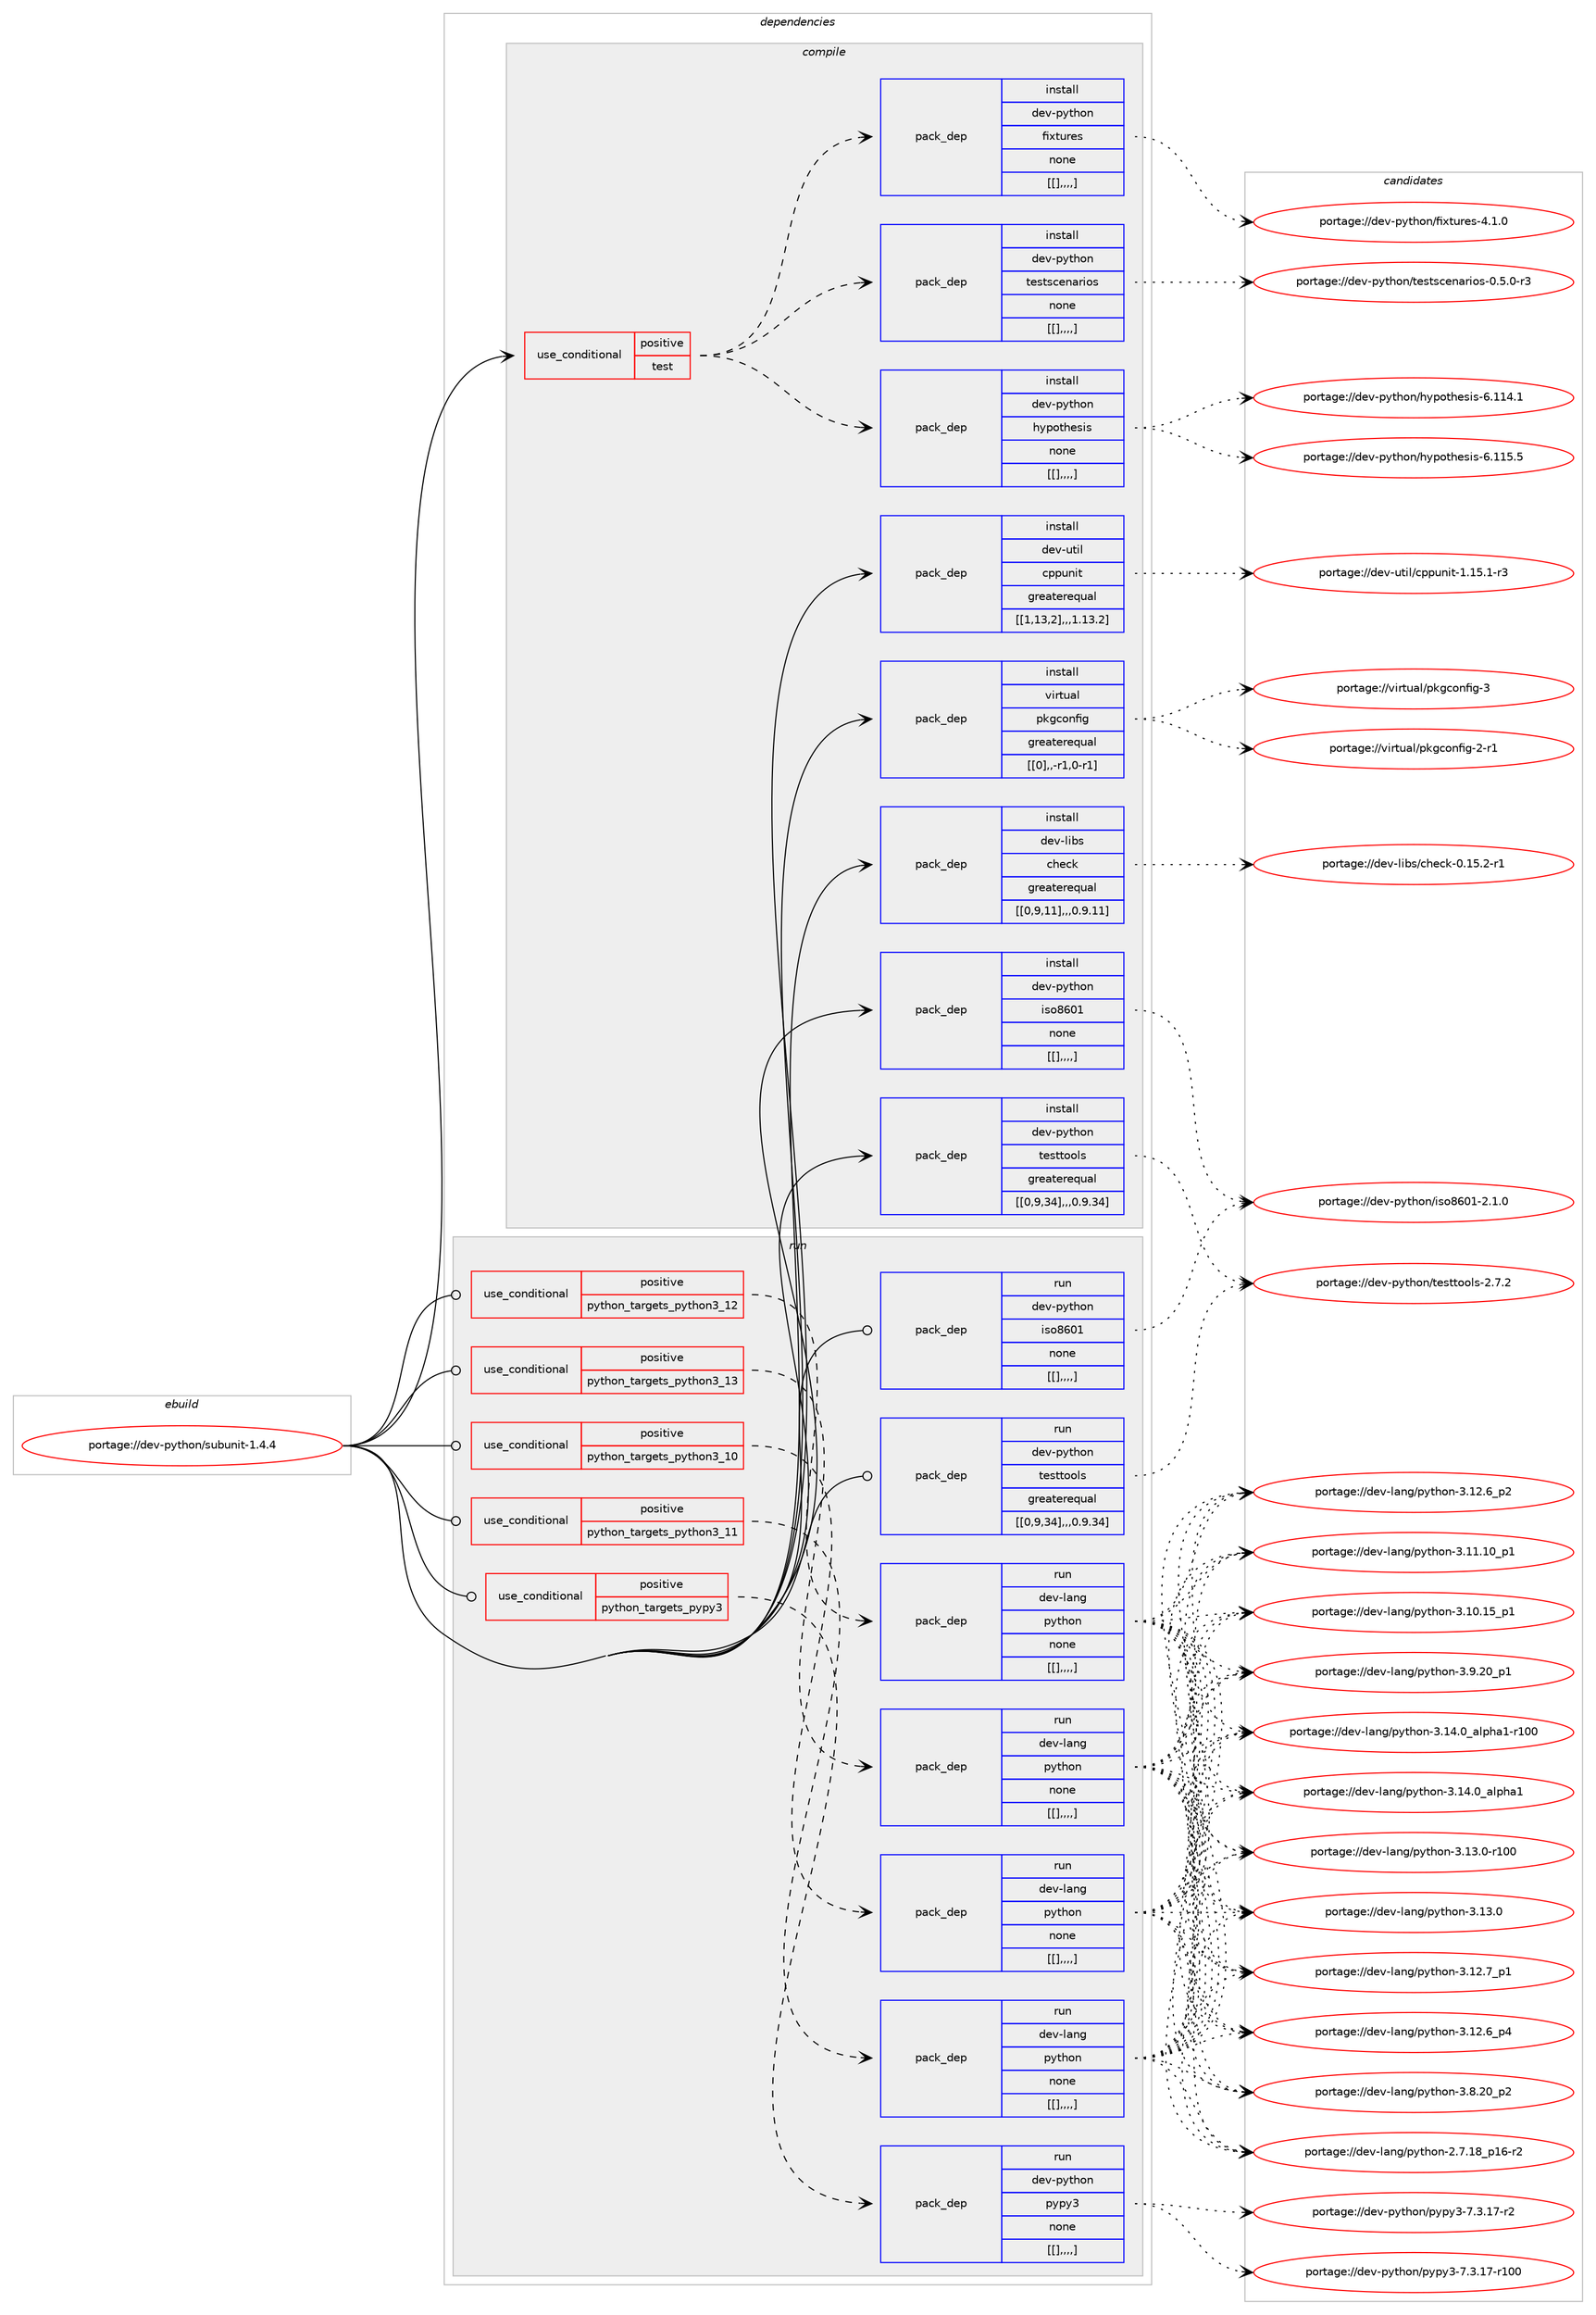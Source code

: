 digraph prolog {

# *************
# Graph options
# *************

newrank=true;
concentrate=true;
compound=true;
graph [rankdir=LR,fontname=Helvetica,fontsize=10,ranksep=1.5];#, ranksep=2.5, nodesep=0.2];
edge  [arrowhead=vee];
node  [fontname=Helvetica,fontsize=10];

# **********
# The ebuild
# **********

subgraph cluster_leftcol {
color=gray;
label=<<i>ebuild</i>>;
id [label="portage://dev-python/subunit-1.4.4", color=red, width=4, href="../dev-python/subunit-1.4.4.svg"];
}

# ****************
# The dependencies
# ****************

subgraph cluster_midcol {
color=gray;
label=<<i>dependencies</i>>;
subgraph cluster_compile {
fillcolor="#eeeeee";
style=filled;
label=<<i>compile</i>>;
subgraph cond43064 {
dependency171963 [label=<<TABLE BORDER="0" CELLBORDER="1" CELLSPACING="0" CELLPADDING="4"><TR><TD ROWSPAN="3" CELLPADDING="10">use_conditional</TD></TR><TR><TD>positive</TD></TR><TR><TD>test</TD></TR></TABLE>>, shape=none, color=red];
subgraph pack127568 {
dependency171970 [label=<<TABLE BORDER="0" CELLBORDER="1" CELLSPACING="0" CELLPADDING="4" WIDTH="220"><TR><TD ROWSPAN="6" CELLPADDING="30">pack_dep</TD></TR><TR><TD WIDTH="110">install</TD></TR><TR><TD>dev-python</TD></TR><TR><TD>fixtures</TD></TR><TR><TD>none</TD></TR><TR><TD>[[],,,,]</TD></TR></TABLE>>, shape=none, color=blue];
}
dependency171963:e -> dependency171970:w [weight=20,style="dashed",arrowhead="vee"];
subgraph pack127585 {
dependency172007 [label=<<TABLE BORDER="0" CELLBORDER="1" CELLSPACING="0" CELLPADDING="4" WIDTH="220"><TR><TD ROWSPAN="6" CELLPADDING="30">pack_dep</TD></TR><TR><TD WIDTH="110">install</TD></TR><TR><TD>dev-python</TD></TR><TR><TD>hypothesis</TD></TR><TR><TD>none</TD></TR><TR><TD>[[],,,,]</TD></TR></TABLE>>, shape=none, color=blue];
}
dependency171963:e -> dependency172007:w [weight=20,style="dashed",arrowhead="vee"];
subgraph pack127668 {
dependency172115 [label=<<TABLE BORDER="0" CELLBORDER="1" CELLSPACING="0" CELLPADDING="4" WIDTH="220"><TR><TD ROWSPAN="6" CELLPADDING="30">pack_dep</TD></TR><TR><TD WIDTH="110">install</TD></TR><TR><TD>dev-python</TD></TR><TR><TD>testscenarios</TD></TR><TR><TD>none</TD></TR><TR><TD>[[],,,,]</TD></TR></TABLE>>, shape=none, color=blue];
}
dependency171963:e -> dependency172115:w [weight=20,style="dashed",arrowhead="vee"];
}
id:e -> dependency171963:w [weight=20,style="solid",arrowhead="vee"];
subgraph pack127669 {
dependency172121 [label=<<TABLE BORDER="0" CELLBORDER="1" CELLSPACING="0" CELLPADDING="4" WIDTH="220"><TR><TD ROWSPAN="6" CELLPADDING="30">pack_dep</TD></TR><TR><TD WIDTH="110">install</TD></TR><TR><TD>dev-libs</TD></TR><TR><TD>check</TD></TR><TR><TD>greaterequal</TD></TR><TR><TD>[[0,9,11],,,0.9.11]</TD></TR></TABLE>>, shape=none, color=blue];
}
id:e -> dependency172121:w [weight=20,style="solid",arrowhead="vee"];
subgraph pack127674 {
dependency172149 [label=<<TABLE BORDER="0" CELLBORDER="1" CELLSPACING="0" CELLPADDING="4" WIDTH="220"><TR><TD ROWSPAN="6" CELLPADDING="30">pack_dep</TD></TR><TR><TD WIDTH="110">install</TD></TR><TR><TD>dev-python</TD></TR><TR><TD>iso8601</TD></TR><TR><TD>none</TD></TR><TR><TD>[[],,,,]</TD></TR></TABLE>>, shape=none, color=blue];
}
id:e -> dependency172149:w [weight=20,style="solid",arrowhead="vee"];
subgraph pack127710 {
dependency172189 [label=<<TABLE BORDER="0" CELLBORDER="1" CELLSPACING="0" CELLPADDING="4" WIDTH="220"><TR><TD ROWSPAN="6" CELLPADDING="30">pack_dep</TD></TR><TR><TD WIDTH="110">install</TD></TR><TR><TD>dev-python</TD></TR><TR><TD>testtools</TD></TR><TR><TD>greaterequal</TD></TR><TR><TD>[[0,9,34],,,0.9.34]</TD></TR></TABLE>>, shape=none, color=blue];
}
id:e -> dependency172189:w [weight=20,style="solid",arrowhead="vee"];
subgraph pack127724 {
dependency172207 [label=<<TABLE BORDER="0" CELLBORDER="1" CELLSPACING="0" CELLPADDING="4" WIDTH="220"><TR><TD ROWSPAN="6" CELLPADDING="30">pack_dep</TD></TR><TR><TD WIDTH="110">install</TD></TR><TR><TD>dev-util</TD></TR><TR><TD>cppunit</TD></TR><TR><TD>greaterequal</TD></TR><TR><TD>[[1,13,2],,,1.13.2]</TD></TR></TABLE>>, shape=none, color=blue];
}
id:e -> dependency172207:w [weight=20,style="solid",arrowhead="vee"];
subgraph pack127762 {
dependency172329 [label=<<TABLE BORDER="0" CELLBORDER="1" CELLSPACING="0" CELLPADDING="4" WIDTH="220"><TR><TD ROWSPAN="6" CELLPADDING="30">pack_dep</TD></TR><TR><TD WIDTH="110">install</TD></TR><TR><TD>virtual</TD></TR><TR><TD>pkgconfig</TD></TR><TR><TD>greaterequal</TD></TR><TR><TD>[[0],,-r1,0-r1]</TD></TR></TABLE>>, shape=none, color=blue];
}
id:e -> dependency172329:w [weight=20,style="solid",arrowhead="vee"];
}
subgraph cluster_compileandrun {
fillcolor="#eeeeee";
style=filled;
label=<<i>compile and run</i>>;
}
subgraph cluster_run {
fillcolor="#eeeeee";
style=filled;
label=<<i>run</i>>;
subgraph cond43189 {
dependency172352 [label=<<TABLE BORDER="0" CELLBORDER="1" CELLSPACING="0" CELLPADDING="4"><TR><TD ROWSPAN="3" CELLPADDING="10">use_conditional</TD></TR><TR><TD>positive</TD></TR><TR><TD>python_targets_pypy3</TD></TR></TABLE>>, shape=none, color=red];
subgraph pack127824 {
dependency172356 [label=<<TABLE BORDER="0" CELLBORDER="1" CELLSPACING="0" CELLPADDING="4" WIDTH="220"><TR><TD ROWSPAN="6" CELLPADDING="30">pack_dep</TD></TR><TR><TD WIDTH="110">run</TD></TR><TR><TD>dev-python</TD></TR><TR><TD>pypy3</TD></TR><TR><TD>none</TD></TR><TR><TD>[[],,,,]</TD></TR></TABLE>>, shape=none, color=blue];
}
dependency172352:e -> dependency172356:w [weight=20,style="dashed",arrowhead="vee"];
}
id:e -> dependency172352:w [weight=20,style="solid",arrowhead="odot"];
subgraph cond43207 {
dependency172397 [label=<<TABLE BORDER="0" CELLBORDER="1" CELLSPACING="0" CELLPADDING="4"><TR><TD ROWSPAN="3" CELLPADDING="10">use_conditional</TD></TR><TR><TD>positive</TD></TR><TR><TD>python_targets_python3_10</TD></TR></TABLE>>, shape=none, color=red];
subgraph pack127859 {
dependency172432 [label=<<TABLE BORDER="0" CELLBORDER="1" CELLSPACING="0" CELLPADDING="4" WIDTH="220"><TR><TD ROWSPAN="6" CELLPADDING="30">pack_dep</TD></TR><TR><TD WIDTH="110">run</TD></TR><TR><TD>dev-lang</TD></TR><TR><TD>python</TD></TR><TR><TD>none</TD></TR><TR><TD>[[],,,,]</TD></TR></TABLE>>, shape=none, color=blue];
}
dependency172397:e -> dependency172432:w [weight=20,style="dashed",arrowhead="vee"];
}
id:e -> dependency172397:w [weight=20,style="solid",arrowhead="odot"];
subgraph cond43225 {
dependency172469 [label=<<TABLE BORDER="0" CELLBORDER="1" CELLSPACING="0" CELLPADDING="4"><TR><TD ROWSPAN="3" CELLPADDING="10">use_conditional</TD></TR><TR><TD>positive</TD></TR><TR><TD>python_targets_python3_11</TD></TR></TABLE>>, shape=none, color=red];
subgraph pack127917 {
dependency172524 [label=<<TABLE BORDER="0" CELLBORDER="1" CELLSPACING="0" CELLPADDING="4" WIDTH="220"><TR><TD ROWSPAN="6" CELLPADDING="30">pack_dep</TD></TR><TR><TD WIDTH="110">run</TD></TR><TR><TD>dev-lang</TD></TR><TR><TD>python</TD></TR><TR><TD>none</TD></TR><TR><TD>[[],,,,]</TD></TR></TABLE>>, shape=none, color=blue];
}
dependency172469:e -> dependency172524:w [weight=20,style="dashed",arrowhead="vee"];
}
id:e -> dependency172469:w [weight=20,style="solid",arrowhead="odot"];
subgraph cond43261 {
dependency172600 [label=<<TABLE BORDER="0" CELLBORDER="1" CELLSPACING="0" CELLPADDING="4"><TR><TD ROWSPAN="3" CELLPADDING="10">use_conditional</TD></TR><TR><TD>positive</TD></TR><TR><TD>python_targets_python3_12</TD></TR></TABLE>>, shape=none, color=red];
subgraph pack127977 {
dependency172606 [label=<<TABLE BORDER="0" CELLBORDER="1" CELLSPACING="0" CELLPADDING="4" WIDTH="220"><TR><TD ROWSPAN="6" CELLPADDING="30">pack_dep</TD></TR><TR><TD WIDTH="110">run</TD></TR><TR><TD>dev-lang</TD></TR><TR><TD>python</TD></TR><TR><TD>none</TD></TR><TR><TD>[[],,,,]</TD></TR></TABLE>>, shape=none, color=blue];
}
dependency172600:e -> dependency172606:w [weight=20,style="dashed",arrowhead="vee"];
}
id:e -> dependency172600:w [weight=20,style="solid",arrowhead="odot"];
subgraph cond43297 {
dependency172661 [label=<<TABLE BORDER="0" CELLBORDER="1" CELLSPACING="0" CELLPADDING="4"><TR><TD ROWSPAN="3" CELLPADDING="10">use_conditional</TD></TR><TR><TD>positive</TD></TR><TR><TD>python_targets_python3_13</TD></TR></TABLE>>, shape=none, color=red];
subgraph pack128014 {
dependency172666 [label=<<TABLE BORDER="0" CELLBORDER="1" CELLSPACING="0" CELLPADDING="4" WIDTH="220"><TR><TD ROWSPAN="6" CELLPADDING="30">pack_dep</TD></TR><TR><TD WIDTH="110">run</TD></TR><TR><TD>dev-lang</TD></TR><TR><TD>python</TD></TR><TR><TD>none</TD></TR><TR><TD>[[],,,,]</TD></TR></TABLE>>, shape=none, color=blue];
}
dependency172661:e -> dependency172666:w [weight=20,style="dashed",arrowhead="vee"];
}
id:e -> dependency172661:w [weight=20,style="solid",arrowhead="odot"];
subgraph pack128020 {
dependency172701 [label=<<TABLE BORDER="0" CELLBORDER="1" CELLSPACING="0" CELLPADDING="4" WIDTH="220"><TR><TD ROWSPAN="6" CELLPADDING="30">pack_dep</TD></TR><TR><TD WIDTH="110">run</TD></TR><TR><TD>dev-python</TD></TR><TR><TD>iso8601</TD></TR><TR><TD>none</TD></TR><TR><TD>[[],,,,]</TD></TR></TABLE>>, shape=none, color=blue];
}
id:e -> dependency172701:w [weight=20,style="solid",arrowhead="odot"];
subgraph pack128043 {
dependency172730 [label=<<TABLE BORDER="0" CELLBORDER="1" CELLSPACING="0" CELLPADDING="4" WIDTH="220"><TR><TD ROWSPAN="6" CELLPADDING="30">pack_dep</TD></TR><TR><TD WIDTH="110">run</TD></TR><TR><TD>dev-python</TD></TR><TR><TD>testtools</TD></TR><TR><TD>greaterequal</TD></TR><TR><TD>[[0,9,34],,,0.9.34]</TD></TR></TABLE>>, shape=none, color=blue];
}
id:e -> dependency172730:w [weight=20,style="solid",arrowhead="odot"];
}
}

# **************
# The candidates
# **************

subgraph cluster_choices {
rank=same;
color=gray;
label=<<i>candidates</i>>;

subgraph choice127743 {
color=black;
nodesep=1;
choice1001011184511212111610411111047102105120116117114101115455246494648 [label="portage://dev-python/fixtures-4.1.0", color=red, width=4,href="../dev-python/fixtures-4.1.0.svg"];
dependency171970:e -> choice1001011184511212111610411111047102105120116117114101115455246494648:w [style=dotted,weight="100"];
}
subgraph choice127748 {
color=black;
nodesep=1;
choice10010111845112121116104111110471041211121111161041011151051154554464949534653 [label="portage://dev-python/hypothesis-6.115.5", color=red, width=4,href="../dev-python/hypothesis-6.115.5.svg"];
choice10010111845112121116104111110471041211121111161041011151051154554464949524649 [label="portage://dev-python/hypothesis-6.114.1", color=red, width=4,href="../dev-python/hypothesis-6.114.1.svg"];
dependency172007:e -> choice10010111845112121116104111110471041211121111161041011151051154554464949534653:w [style=dotted,weight="100"];
dependency172007:e -> choice10010111845112121116104111110471041211121111161041011151051154554464949524649:w [style=dotted,weight="100"];
}
subgraph choice127753 {
color=black;
nodesep=1;
choice100101118451121211161041111104711610111511611599101110971141051111154548465346484511451 [label="portage://dev-python/testscenarios-0.5.0-r3", color=red, width=4,href="../dev-python/testscenarios-0.5.0-r3.svg"];
dependency172115:e -> choice100101118451121211161041111104711610111511611599101110971141051111154548465346484511451:w [style=dotted,weight="100"];
}
subgraph choice127759 {
color=black;
nodesep=1;
choice1001011184510810598115479910410199107454846495346504511449 [label="portage://dev-libs/check-0.15.2-r1", color=red, width=4,href="../dev-libs/check-0.15.2-r1.svg"];
dependency172121:e -> choice1001011184510810598115479910410199107454846495346504511449:w [style=dotted,weight="100"];
}
subgraph choice127763 {
color=black;
nodesep=1;
choice100101118451121211161041111104710511511156544849455046494648 [label="portage://dev-python/iso8601-2.1.0", color=red, width=4,href="../dev-python/iso8601-2.1.0.svg"];
dependency172149:e -> choice100101118451121211161041111104710511511156544849455046494648:w [style=dotted,weight="100"];
}
subgraph choice127777 {
color=black;
nodesep=1;
choice1001011184511212111610411111047116101115116116111111108115455046554650 [label="portage://dev-python/testtools-2.7.2", color=red, width=4,href="../dev-python/testtools-2.7.2.svg"];
dependency172189:e -> choice1001011184511212111610411111047116101115116116111111108115455046554650:w [style=dotted,weight="100"];
}
subgraph choice127818 {
color=black;
nodesep=1;
choice100101118451171161051084799112112117110105116454946495346494511451 [label="portage://dev-util/cppunit-1.15.1-r3", color=red, width=4,href="../dev-util/cppunit-1.15.1-r3.svg"];
dependency172207:e -> choice100101118451171161051084799112112117110105116454946495346494511451:w [style=dotted,weight="100"];
}
subgraph choice127822 {
color=black;
nodesep=1;
choice1181051141161179710847112107103991111101021051034551 [label="portage://virtual/pkgconfig-3", color=red, width=4,href="../virtual/pkgconfig-3.svg"];
choice11810511411611797108471121071039911111010210510345504511449 [label="portage://virtual/pkgconfig-2-r1", color=red, width=4,href="../virtual/pkgconfig-2-r1.svg"];
dependency172329:e -> choice1181051141161179710847112107103991111101021051034551:w [style=dotted,weight="100"];
dependency172329:e -> choice11810511411611797108471121071039911111010210510345504511449:w [style=dotted,weight="100"];
}
subgraph choice127826 {
color=black;
nodesep=1;
choice100101118451121211161041111104711212111212151455546514649554511450 [label="portage://dev-python/pypy3-7.3.17-r2", color=red, width=4,href="../dev-python/pypy3-7.3.17-r2.svg"];
choice1001011184511212111610411111047112121112121514555465146495545114494848 [label="portage://dev-python/pypy3-7.3.17-r100", color=red, width=4,href="../dev-python/pypy3-7.3.17-r100.svg"];
dependency172356:e -> choice100101118451121211161041111104711212111212151455546514649554511450:w [style=dotted,weight="100"];
dependency172356:e -> choice1001011184511212111610411111047112121112121514555465146495545114494848:w [style=dotted,weight="100"];
}
subgraph choice127829 {
color=black;
nodesep=1;
choice100101118451089711010347112121116104111110455146495246489597108112104974945114494848 [label="portage://dev-lang/python-3.14.0_alpha1-r100", color=red, width=4,href="../dev-lang/python-3.14.0_alpha1-r100.svg"];
choice1001011184510897110103471121211161041111104551464952464895971081121049749 [label="portage://dev-lang/python-3.14.0_alpha1", color=red, width=4,href="../dev-lang/python-3.14.0_alpha1.svg"];
choice1001011184510897110103471121211161041111104551464951464845114494848 [label="portage://dev-lang/python-3.13.0-r100", color=red, width=4,href="../dev-lang/python-3.13.0-r100.svg"];
choice10010111845108971101034711212111610411111045514649514648 [label="portage://dev-lang/python-3.13.0", color=red, width=4,href="../dev-lang/python-3.13.0.svg"];
choice100101118451089711010347112121116104111110455146495046559511249 [label="portage://dev-lang/python-3.12.7_p1", color=red, width=4,href="../dev-lang/python-3.12.7_p1.svg"];
choice100101118451089711010347112121116104111110455146495046549511252 [label="portage://dev-lang/python-3.12.6_p4", color=red, width=4,href="../dev-lang/python-3.12.6_p4.svg"];
choice100101118451089711010347112121116104111110455146495046549511250 [label="portage://dev-lang/python-3.12.6_p2", color=red, width=4,href="../dev-lang/python-3.12.6_p2.svg"];
choice10010111845108971101034711212111610411111045514649494649489511249 [label="portage://dev-lang/python-3.11.10_p1", color=red, width=4,href="../dev-lang/python-3.11.10_p1.svg"];
choice10010111845108971101034711212111610411111045514649484649539511249 [label="portage://dev-lang/python-3.10.15_p1", color=red, width=4,href="../dev-lang/python-3.10.15_p1.svg"];
choice100101118451089711010347112121116104111110455146574650489511249 [label="portage://dev-lang/python-3.9.20_p1", color=red, width=4,href="../dev-lang/python-3.9.20_p1.svg"];
choice100101118451089711010347112121116104111110455146564650489511250 [label="portage://dev-lang/python-3.8.20_p2", color=red, width=4,href="../dev-lang/python-3.8.20_p2.svg"];
choice100101118451089711010347112121116104111110455046554649569511249544511450 [label="portage://dev-lang/python-2.7.18_p16-r2", color=red, width=4,href="../dev-lang/python-2.7.18_p16-r2.svg"];
dependency172432:e -> choice100101118451089711010347112121116104111110455146495246489597108112104974945114494848:w [style=dotted,weight="100"];
dependency172432:e -> choice1001011184510897110103471121211161041111104551464952464895971081121049749:w [style=dotted,weight="100"];
dependency172432:e -> choice1001011184510897110103471121211161041111104551464951464845114494848:w [style=dotted,weight="100"];
dependency172432:e -> choice10010111845108971101034711212111610411111045514649514648:w [style=dotted,weight="100"];
dependency172432:e -> choice100101118451089711010347112121116104111110455146495046559511249:w [style=dotted,weight="100"];
dependency172432:e -> choice100101118451089711010347112121116104111110455146495046549511252:w [style=dotted,weight="100"];
dependency172432:e -> choice100101118451089711010347112121116104111110455146495046549511250:w [style=dotted,weight="100"];
dependency172432:e -> choice10010111845108971101034711212111610411111045514649494649489511249:w [style=dotted,weight="100"];
dependency172432:e -> choice10010111845108971101034711212111610411111045514649484649539511249:w [style=dotted,weight="100"];
dependency172432:e -> choice100101118451089711010347112121116104111110455146574650489511249:w [style=dotted,weight="100"];
dependency172432:e -> choice100101118451089711010347112121116104111110455146564650489511250:w [style=dotted,weight="100"];
dependency172432:e -> choice100101118451089711010347112121116104111110455046554649569511249544511450:w [style=dotted,weight="100"];
}
subgraph choice127846 {
color=black;
nodesep=1;
choice100101118451089711010347112121116104111110455146495246489597108112104974945114494848 [label="portage://dev-lang/python-3.14.0_alpha1-r100", color=red, width=4,href="../dev-lang/python-3.14.0_alpha1-r100.svg"];
choice1001011184510897110103471121211161041111104551464952464895971081121049749 [label="portage://dev-lang/python-3.14.0_alpha1", color=red, width=4,href="../dev-lang/python-3.14.0_alpha1.svg"];
choice1001011184510897110103471121211161041111104551464951464845114494848 [label="portage://dev-lang/python-3.13.0-r100", color=red, width=4,href="../dev-lang/python-3.13.0-r100.svg"];
choice10010111845108971101034711212111610411111045514649514648 [label="portage://dev-lang/python-3.13.0", color=red, width=4,href="../dev-lang/python-3.13.0.svg"];
choice100101118451089711010347112121116104111110455146495046559511249 [label="portage://dev-lang/python-3.12.7_p1", color=red, width=4,href="../dev-lang/python-3.12.7_p1.svg"];
choice100101118451089711010347112121116104111110455146495046549511252 [label="portage://dev-lang/python-3.12.6_p4", color=red, width=4,href="../dev-lang/python-3.12.6_p4.svg"];
choice100101118451089711010347112121116104111110455146495046549511250 [label="portage://dev-lang/python-3.12.6_p2", color=red, width=4,href="../dev-lang/python-3.12.6_p2.svg"];
choice10010111845108971101034711212111610411111045514649494649489511249 [label="portage://dev-lang/python-3.11.10_p1", color=red, width=4,href="../dev-lang/python-3.11.10_p1.svg"];
choice10010111845108971101034711212111610411111045514649484649539511249 [label="portage://dev-lang/python-3.10.15_p1", color=red, width=4,href="../dev-lang/python-3.10.15_p1.svg"];
choice100101118451089711010347112121116104111110455146574650489511249 [label="portage://dev-lang/python-3.9.20_p1", color=red, width=4,href="../dev-lang/python-3.9.20_p1.svg"];
choice100101118451089711010347112121116104111110455146564650489511250 [label="portage://dev-lang/python-3.8.20_p2", color=red, width=4,href="../dev-lang/python-3.8.20_p2.svg"];
choice100101118451089711010347112121116104111110455046554649569511249544511450 [label="portage://dev-lang/python-2.7.18_p16-r2", color=red, width=4,href="../dev-lang/python-2.7.18_p16-r2.svg"];
dependency172524:e -> choice100101118451089711010347112121116104111110455146495246489597108112104974945114494848:w [style=dotted,weight="100"];
dependency172524:e -> choice1001011184510897110103471121211161041111104551464952464895971081121049749:w [style=dotted,weight="100"];
dependency172524:e -> choice1001011184510897110103471121211161041111104551464951464845114494848:w [style=dotted,weight="100"];
dependency172524:e -> choice10010111845108971101034711212111610411111045514649514648:w [style=dotted,weight="100"];
dependency172524:e -> choice100101118451089711010347112121116104111110455146495046559511249:w [style=dotted,weight="100"];
dependency172524:e -> choice100101118451089711010347112121116104111110455146495046549511252:w [style=dotted,weight="100"];
dependency172524:e -> choice100101118451089711010347112121116104111110455146495046549511250:w [style=dotted,weight="100"];
dependency172524:e -> choice10010111845108971101034711212111610411111045514649494649489511249:w [style=dotted,weight="100"];
dependency172524:e -> choice10010111845108971101034711212111610411111045514649484649539511249:w [style=dotted,weight="100"];
dependency172524:e -> choice100101118451089711010347112121116104111110455146574650489511249:w [style=dotted,weight="100"];
dependency172524:e -> choice100101118451089711010347112121116104111110455146564650489511250:w [style=dotted,weight="100"];
dependency172524:e -> choice100101118451089711010347112121116104111110455046554649569511249544511450:w [style=dotted,weight="100"];
}
subgraph choice127872 {
color=black;
nodesep=1;
choice100101118451089711010347112121116104111110455146495246489597108112104974945114494848 [label="portage://dev-lang/python-3.14.0_alpha1-r100", color=red, width=4,href="../dev-lang/python-3.14.0_alpha1-r100.svg"];
choice1001011184510897110103471121211161041111104551464952464895971081121049749 [label="portage://dev-lang/python-3.14.0_alpha1", color=red, width=4,href="../dev-lang/python-3.14.0_alpha1.svg"];
choice1001011184510897110103471121211161041111104551464951464845114494848 [label="portage://dev-lang/python-3.13.0-r100", color=red, width=4,href="../dev-lang/python-3.13.0-r100.svg"];
choice10010111845108971101034711212111610411111045514649514648 [label="portage://dev-lang/python-3.13.0", color=red, width=4,href="../dev-lang/python-3.13.0.svg"];
choice100101118451089711010347112121116104111110455146495046559511249 [label="portage://dev-lang/python-3.12.7_p1", color=red, width=4,href="../dev-lang/python-3.12.7_p1.svg"];
choice100101118451089711010347112121116104111110455146495046549511252 [label="portage://dev-lang/python-3.12.6_p4", color=red, width=4,href="../dev-lang/python-3.12.6_p4.svg"];
choice100101118451089711010347112121116104111110455146495046549511250 [label="portage://dev-lang/python-3.12.6_p2", color=red, width=4,href="../dev-lang/python-3.12.6_p2.svg"];
choice10010111845108971101034711212111610411111045514649494649489511249 [label="portage://dev-lang/python-3.11.10_p1", color=red, width=4,href="../dev-lang/python-3.11.10_p1.svg"];
choice10010111845108971101034711212111610411111045514649484649539511249 [label="portage://dev-lang/python-3.10.15_p1", color=red, width=4,href="../dev-lang/python-3.10.15_p1.svg"];
choice100101118451089711010347112121116104111110455146574650489511249 [label="portage://dev-lang/python-3.9.20_p1", color=red, width=4,href="../dev-lang/python-3.9.20_p1.svg"];
choice100101118451089711010347112121116104111110455146564650489511250 [label="portage://dev-lang/python-3.8.20_p2", color=red, width=4,href="../dev-lang/python-3.8.20_p2.svg"];
choice100101118451089711010347112121116104111110455046554649569511249544511450 [label="portage://dev-lang/python-2.7.18_p16-r2", color=red, width=4,href="../dev-lang/python-2.7.18_p16-r2.svg"];
dependency172606:e -> choice100101118451089711010347112121116104111110455146495246489597108112104974945114494848:w [style=dotted,weight="100"];
dependency172606:e -> choice1001011184510897110103471121211161041111104551464952464895971081121049749:w [style=dotted,weight="100"];
dependency172606:e -> choice1001011184510897110103471121211161041111104551464951464845114494848:w [style=dotted,weight="100"];
dependency172606:e -> choice10010111845108971101034711212111610411111045514649514648:w [style=dotted,weight="100"];
dependency172606:e -> choice100101118451089711010347112121116104111110455146495046559511249:w [style=dotted,weight="100"];
dependency172606:e -> choice100101118451089711010347112121116104111110455146495046549511252:w [style=dotted,weight="100"];
dependency172606:e -> choice100101118451089711010347112121116104111110455146495046549511250:w [style=dotted,weight="100"];
dependency172606:e -> choice10010111845108971101034711212111610411111045514649494649489511249:w [style=dotted,weight="100"];
dependency172606:e -> choice10010111845108971101034711212111610411111045514649484649539511249:w [style=dotted,weight="100"];
dependency172606:e -> choice100101118451089711010347112121116104111110455146574650489511249:w [style=dotted,weight="100"];
dependency172606:e -> choice100101118451089711010347112121116104111110455146564650489511250:w [style=dotted,weight="100"];
dependency172606:e -> choice100101118451089711010347112121116104111110455046554649569511249544511450:w [style=dotted,weight="100"];
}
subgraph choice127889 {
color=black;
nodesep=1;
choice100101118451089711010347112121116104111110455146495246489597108112104974945114494848 [label="portage://dev-lang/python-3.14.0_alpha1-r100", color=red, width=4,href="../dev-lang/python-3.14.0_alpha1-r100.svg"];
choice1001011184510897110103471121211161041111104551464952464895971081121049749 [label="portage://dev-lang/python-3.14.0_alpha1", color=red, width=4,href="../dev-lang/python-3.14.0_alpha1.svg"];
choice1001011184510897110103471121211161041111104551464951464845114494848 [label="portage://dev-lang/python-3.13.0-r100", color=red, width=4,href="../dev-lang/python-3.13.0-r100.svg"];
choice10010111845108971101034711212111610411111045514649514648 [label="portage://dev-lang/python-3.13.0", color=red, width=4,href="../dev-lang/python-3.13.0.svg"];
choice100101118451089711010347112121116104111110455146495046559511249 [label="portage://dev-lang/python-3.12.7_p1", color=red, width=4,href="../dev-lang/python-3.12.7_p1.svg"];
choice100101118451089711010347112121116104111110455146495046549511252 [label="portage://dev-lang/python-3.12.6_p4", color=red, width=4,href="../dev-lang/python-3.12.6_p4.svg"];
choice100101118451089711010347112121116104111110455146495046549511250 [label="portage://dev-lang/python-3.12.6_p2", color=red, width=4,href="../dev-lang/python-3.12.6_p2.svg"];
choice10010111845108971101034711212111610411111045514649494649489511249 [label="portage://dev-lang/python-3.11.10_p1", color=red, width=4,href="../dev-lang/python-3.11.10_p1.svg"];
choice10010111845108971101034711212111610411111045514649484649539511249 [label="portage://dev-lang/python-3.10.15_p1", color=red, width=4,href="../dev-lang/python-3.10.15_p1.svg"];
choice100101118451089711010347112121116104111110455146574650489511249 [label="portage://dev-lang/python-3.9.20_p1", color=red, width=4,href="../dev-lang/python-3.9.20_p1.svg"];
choice100101118451089711010347112121116104111110455146564650489511250 [label="portage://dev-lang/python-3.8.20_p2", color=red, width=4,href="../dev-lang/python-3.8.20_p2.svg"];
choice100101118451089711010347112121116104111110455046554649569511249544511450 [label="portage://dev-lang/python-2.7.18_p16-r2", color=red, width=4,href="../dev-lang/python-2.7.18_p16-r2.svg"];
dependency172666:e -> choice100101118451089711010347112121116104111110455146495246489597108112104974945114494848:w [style=dotted,weight="100"];
dependency172666:e -> choice1001011184510897110103471121211161041111104551464952464895971081121049749:w [style=dotted,weight="100"];
dependency172666:e -> choice1001011184510897110103471121211161041111104551464951464845114494848:w [style=dotted,weight="100"];
dependency172666:e -> choice10010111845108971101034711212111610411111045514649514648:w [style=dotted,weight="100"];
dependency172666:e -> choice100101118451089711010347112121116104111110455146495046559511249:w [style=dotted,weight="100"];
dependency172666:e -> choice100101118451089711010347112121116104111110455146495046549511252:w [style=dotted,weight="100"];
dependency172666:e -> choice100101118451089711010347112121116104111110455146495046549511250:w [style=dotted,weight="100"];
dependency172666:e -> choice10010111845108971101034711212111610411111045514649494649489511249:w [style=dotted,weight="100"];
dependency172666:e -> choice10010111845108971101034711212111610411111045514649484649539511249:w [style=dotted,weight="100"];
dependency172666:e -> choice100101118451089711010347112121116104111110455146574650489511249:w [style=dotted,weight="100"];
dependency172666:e -> choice100101118451089711010347112121116104111110455146564650489511250:w [style=dotted,weight="100"];
dependency172666:e -> choice100101118451089711010347112121116104111110455046554649569511249544511450:w [style=dotted,weight="100"];
}
subgraph choice127900 {
color=black;
nodesep=1;
choice100101118451121211161041111104710511511156544849455046494648 [label="portage://dev-python/iso8601-2.1.0", color=red, width=4,href="../dev-python/iso8601-2.1.0.svg"];
dependency172701:e -> choice100101118451121211161041111104710511511156544849455046494648:w [style=dotted,weight="100"];
}
subgraph choice127979 {
color=black;
nodesep=1;
choice1001011184511212111610411111047116101115116116111111108115455046554650 [label="portage://dev-python/testtools-2.7.2", color=red, width=4,href="../dev-python/testtools-2.7.2.svg"];
dependency172730:e -> choice1001011184511212111610411111047116101115116116111111108115455046554650:w [style=dotted,weight="100"];
}
}

}
